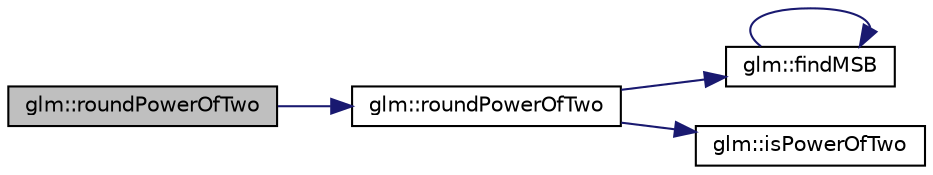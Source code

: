 digraph "glm::roundPowerOfTwo"
{
 // LATEX_PDF_SIZE
  edge [fontname="Helvetica",fontsize="10",labelfontname="Helvetica",labelfontsize="10"];
  node [fontname="Helvetica",fontsize="10",shape=record];
  rankdir="LR";
  Node1 [label="glm::roundPowerOfTwo",height=0.2,width=0.4,color="black", fillcolor="grey75", style="filled", fontcolor="black",tooltip=" "];
  Node1 -> Node2 [color="midnightblue",fontsize="10",style="solid",fontname="Helvetica"];
  Node2 [label="glm::roundPowerOfTwo",height=0.2,width=0.4,color="black", fillcolor="white", style="filled",URL="$group__gtc__round.html#ga6d24a9e3abe3e6a908661b43acb8efe0",tooltip=" "];
  Node2 -> Node3 [color="midnightblue",fontsize="10",style="solid",fontname="Helvetica"];
  Node3 [label="glm::findMSB",height=0.2,width=0.4,color="black", fillcolor="white", style="filled",URL="$group__core__func__integer.html#ga7e4a794d766861c70bc961630f8ef621",tooltip=" "];
  Node3 -> Node3 [color="midnightblue",fontsize="10",style="solid",fontname="Helvetica"];
  Node2 -> Node4 [color="midnightblue",fontsize="10",style="solid",fontname="Helvetica"];
  Node4 [label="glm::isPowerOfTwo",height=0.2,width=0.4,color="black", fillcolor="white", style="filled",URL="$group__gtc__round.html#gaebf826fbb6e0a70eeaab0792d89b25ec",tooltip=" "];
}
